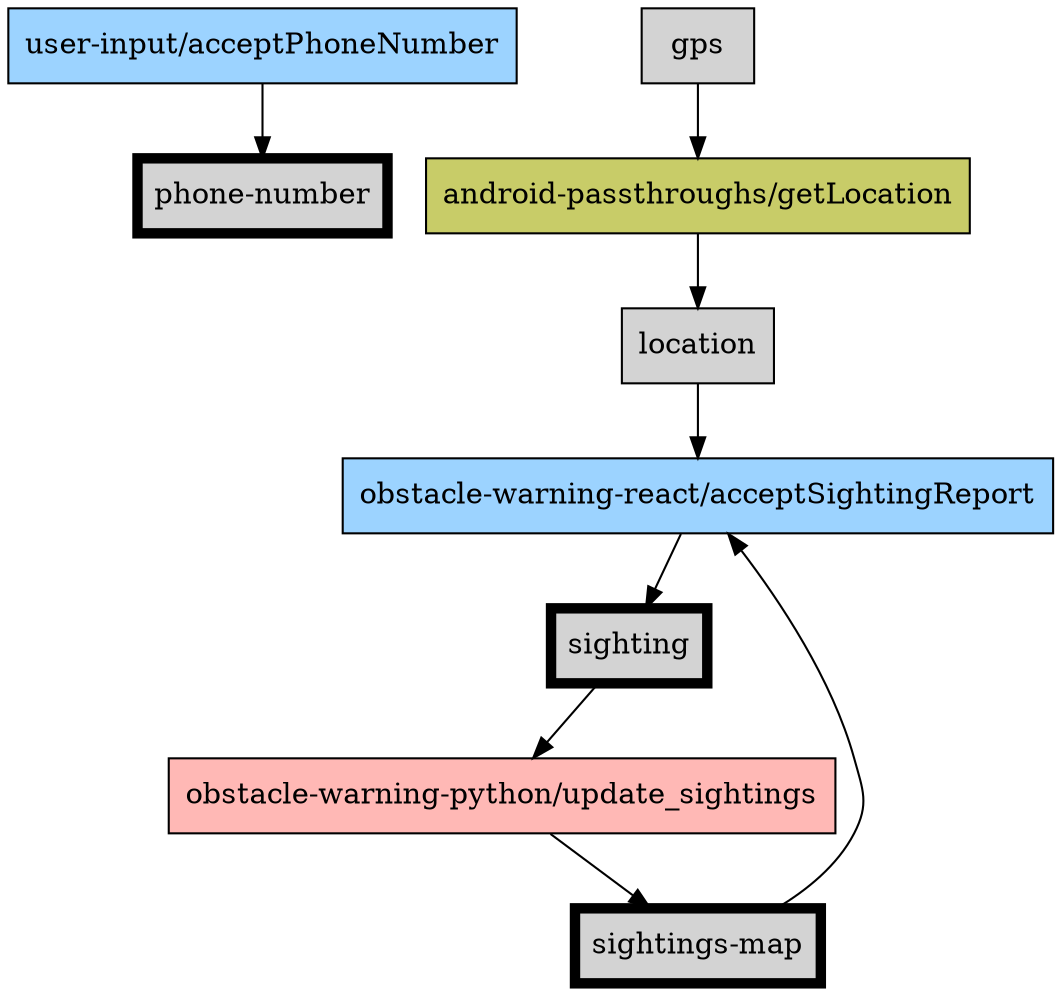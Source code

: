 digraph {
	node [shape=box style=filled]
	node [fillcolor="#9CD3FF"]
	"user-input/acceptPhoneNumber"
	node [fillcolor="#9CD3FF"]
	"obstacle-warning-react/acceptSightingReport"
	node [fillcolor="#FFB8B5"]
	"obstacle-warning-python/update_sightings"
	node [fillcolor="#C8CC68"]
	"android-passthroughs/getLocation"
	node [fillcolor=lightgrey shape=box style=filled]
	node [pencolor=red penwidth=5]
	"phone-number"
	edge [style=solid]
	"user-input/acceptPhoneNumber" -> "phone-number"
	node [pencolor=red penwidth=5]
	sighting
	edge [style=solid]
	sighting -> "obstacle-warning-python/update_sightings"
	edge [style=solid]
	"obstacle-warning-react/acceptSightingReport" -> sighting
	node [pencolor=black penwidth=1]
	location
	edge [style=solid]
	location -> "obstacle-warning-react/acceptSightingReport"
	edge [style=solid]
	"android-passthroughs/getLocation" -> location
	node [pencolor=red penwidth=5]
	"sightings-map"
	edge [style=solid]
	"sightings-map" -> "obstacle-warning-react/acceptSightingReport"
	edge [style=solid]
	"obstacle-warning-python/update_sightings" -> "sightings-map"
	node [pencolor=black penwidth=1]
	gps
	edge [style=solid]
	gps -> "android-passthroughs/getLocation"
}
